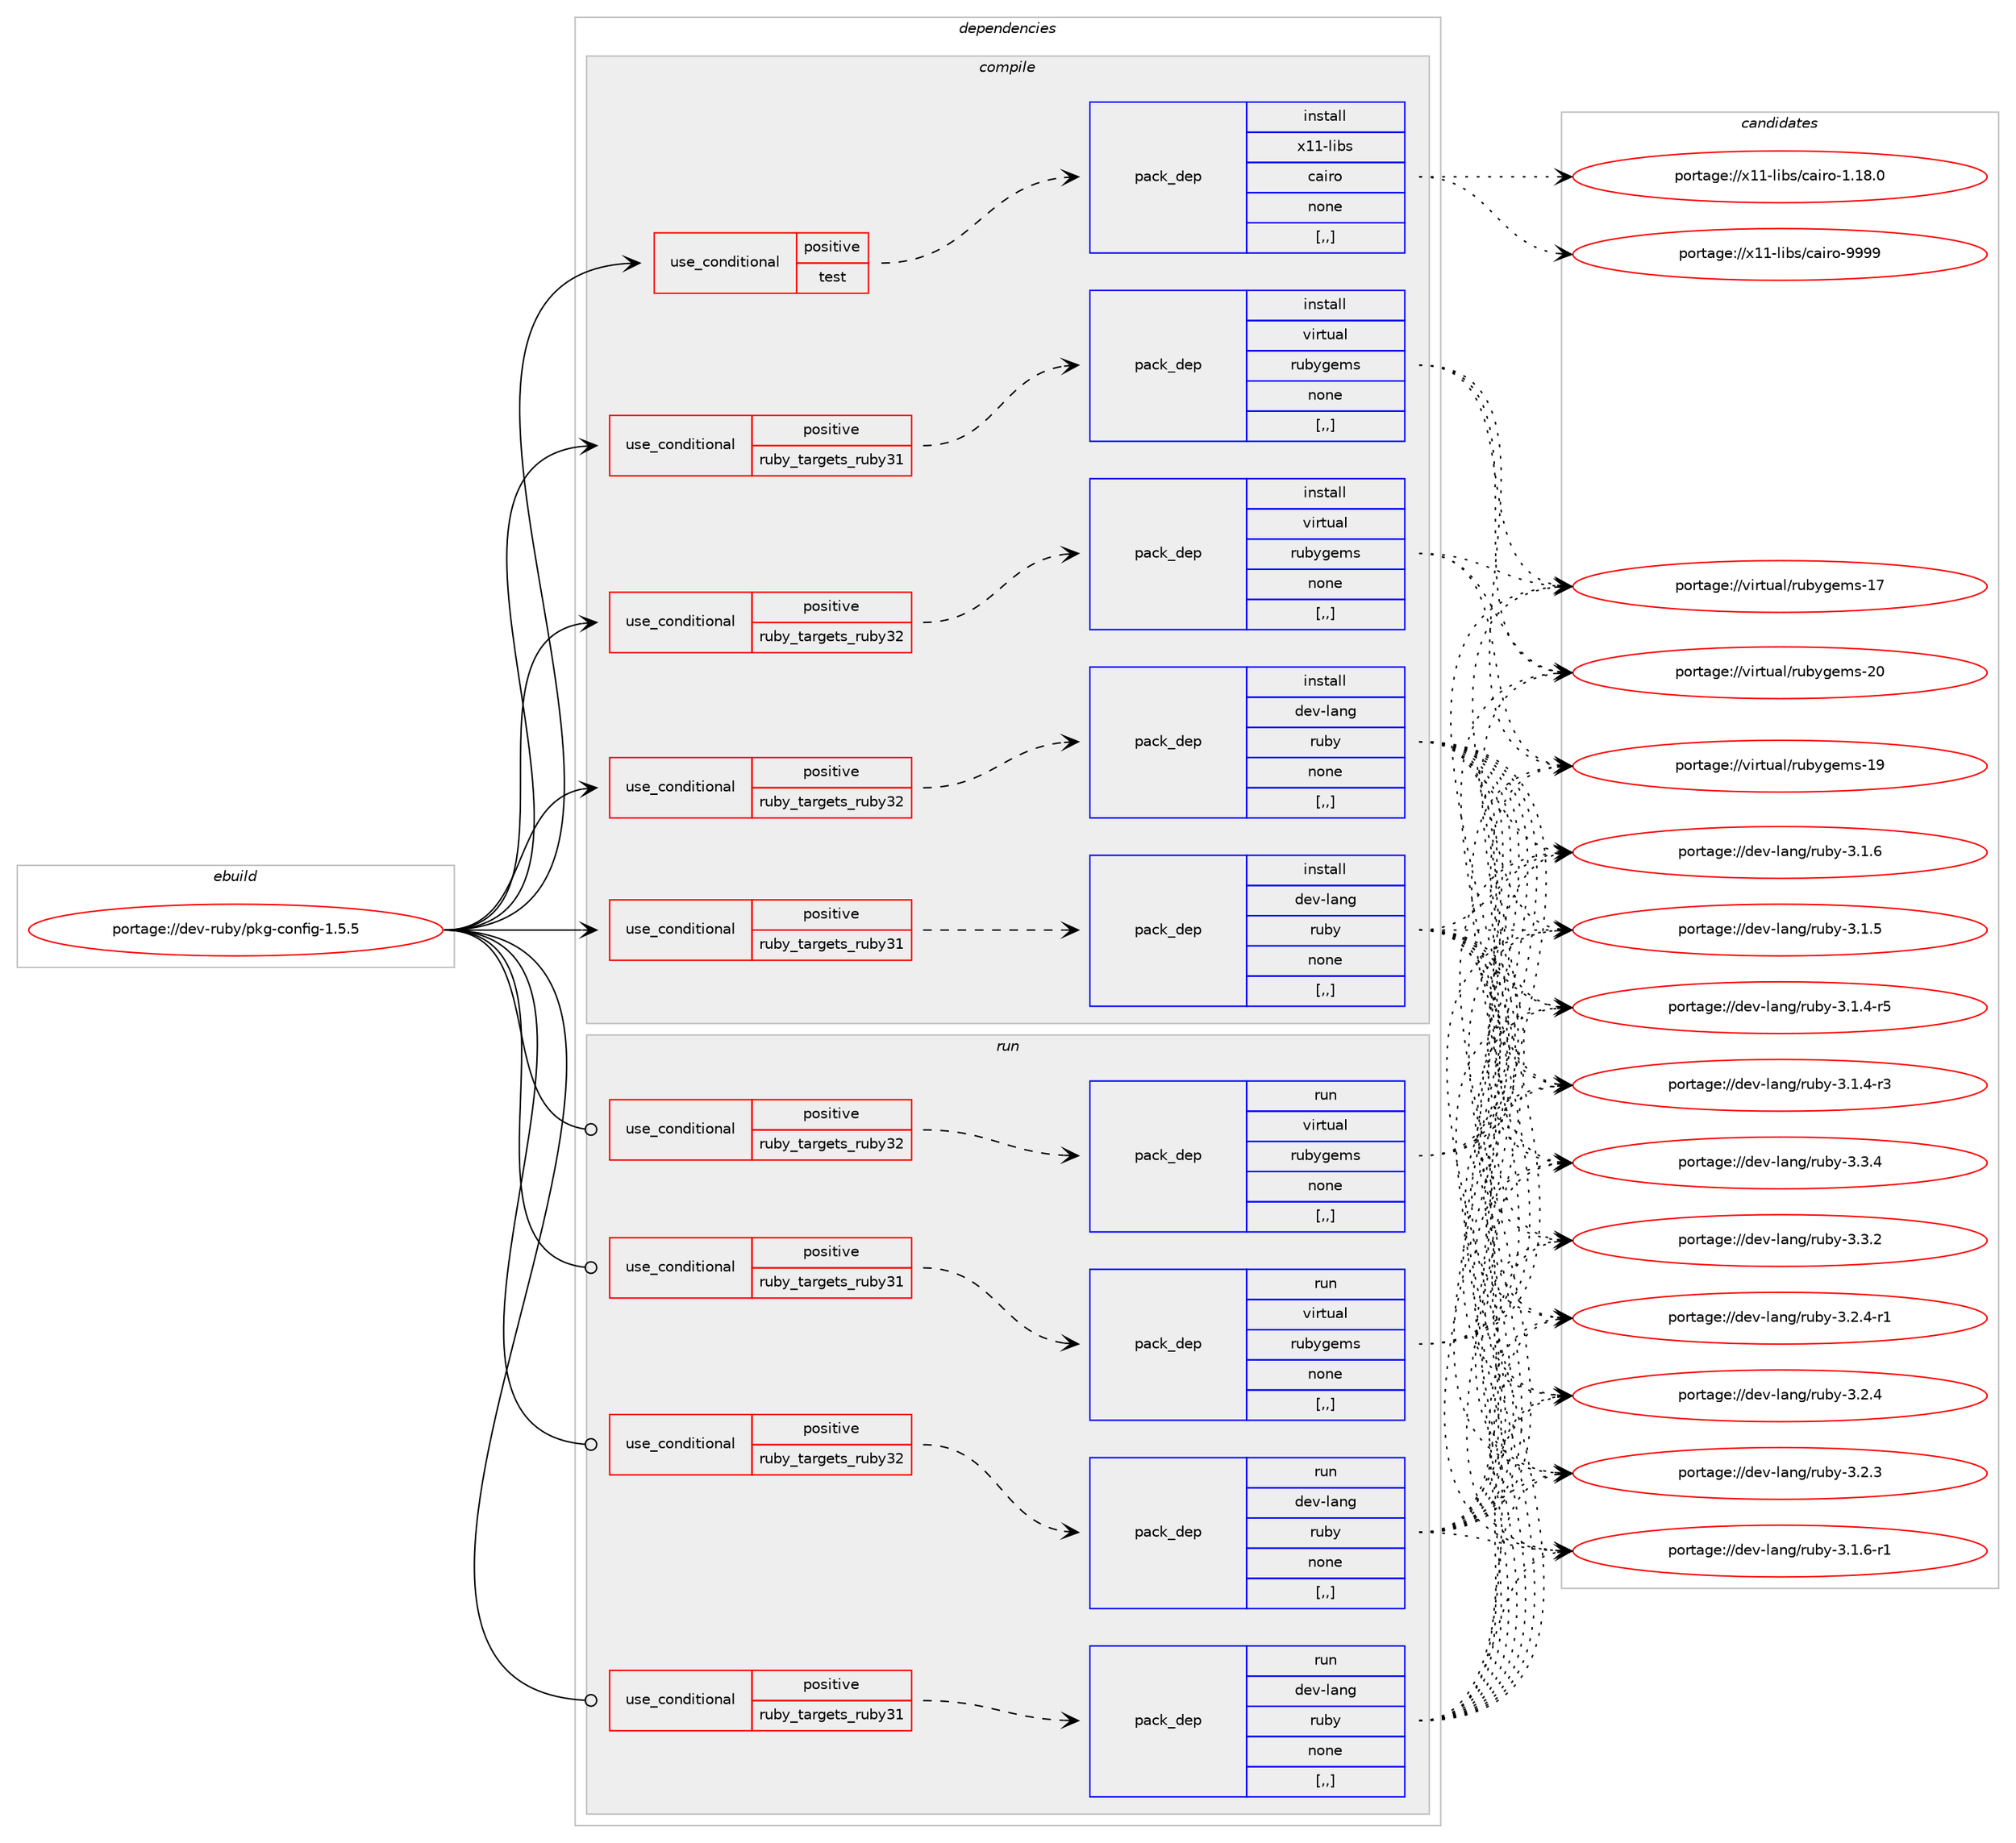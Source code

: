 digraph prolog {

# *************
# Graph options
# *************

newrank=true;
concentrate=true;
compound=true;
graph [rankdir=LR,fontname=Helvetica,fontsize=10,ranksep=1.5];#, ranksep=2.5, nodesep=0.2];
edge  [arrowhead=vee];
node  [fontname=Helvetica,fontsize=10];

# **********
# The ebuild
# **********

subgraph cluster_leftcol {
color=gray;
rank=same;
label=<<i>ebuild</i>>;
id [label="portage://dev-ruby/pkg-config-1.5.5", color=red, width=4, href="../dev-ruby/pkg-config-1.5.5.svg"];
}

# ****************
# The dependencies
# ****************

subgraph cluster_midcol {
color=gray;
label=<<i>dependencies</i>>;
subgraph cluster_compile {
fillcolor="#eeeeee";
style=filled;
label=<<i>compile</i>>;
subgraph cond52286 {
dependency193435 [label=<<TABLE BORDER="0" CELLBORDER="1" CELLSPACING="0" CELLPADDING="4"><TR><TD ROWSPAN="3" CELLPADDING="10">use_conditional</TD></TR><TR><TD>positive</TD></TR><TR><TD>ruby_targets_ruby31</TD></TR></TABLE>>, shape=none, color=red];
subgraph pack139806 {
dependency193436 [label=<<TABLE BORDER="0" CELLBORDER="1" CELLSPACING="0" CELLPADDING="4" WIDTH="220"><TR><TD ROWSPAN="6" CELLPADDING="30">pack_dep</TD></TR><TR><TD WIDTH="110">install</TD></TR><TR><TD>dev-lang</TD></TR><TR><TD>ruby</TD></TR><TR><TD>none</TD></TR><TR><TD>[,,]</TD></TR></TABLE>>, shape=none, color=blue];
}
dependency193435:e -> dependency193436:w [weight=20,style="dashed",arrowhead="vee"];
}
id:e -> dependency193435:w [weight=20,style="solid",arrowhead="vee"];
subgraph cond52287 {
dependency193437 [label=<<TABLE BORDER="0" CELLBORDER="1" CELLSPACING="0" CELLPADDING="4"><TR><TD ROWSPAN="3" CELLPADDING="10">use_conditional</TD></TR><TR><TD>positive</TD></TR><TR><TD>ruby_targets_ruby31</TD></TR></TABLE>>, shape=none, color=red];
subgraph pack139807 {
dependency193438 [label=<<TABLE BORDER="0" CELLBORDER="1" CELLSPACING="0" CELLPADDING="4" WIDTH="220"><TR><TD ROWSPAN="6" CELLPADDING="30">pack_dep</TD></TR><TR><TD WIDTH="110">install</TD></TR><TR><TD>virtual</TD></TR><TR><TD>rubygems</TD></TR><TR><TD>none</TD></TR><TR><TD>[,,]</TD></TR></TABLE>>, shape=none, color=blue];
}
dependency193437:e -> dependency193438:w [weight=20,style="dashed",arrowhead="vee"];
}
id:e -> dependency193437:w [weight=20,style="solid",arrowhead="vee"];
subgraph cond52288 {
dependency193439 [label=<<TABLE BORDER="0" CELLBORDER="1" CELLSPACING="0" CELLPADDING="4"><TR><TD ROWSPAN="3" CELLPADDING="10">use_conditional</TD></TR><TR><TD>positive</TD></TR><TR><TD>ruby_targets_ruby32</TD></TR></TABLE>>, shape=none, color=red];
subgraph pack139808 {
dependency193440 [label=<<TABLE BORDER="0" CELLBORDER="1" CELLSPACING="0" CELLPADDING="4" WIDTH="220"><TR><TD ROWSPAN="6" CELLPADDING="30">pack_dep</TD></TR><TR><TD WIDTH="110">install</TD></TR><TR><TD>dev-lang</TD></TR><TR><TD>ruby</TD></TR><TR><TD>none</TD></TR><TR><TD>[,,]</TD></TR></TABLE>>, shape=none, color=blue];
}
dependency193439:e -> dependency193440:w [weight=20,style="dashed",arrowhead="vee"];
}
id:e -> dependency193439:w [weight=20,style="solid",arrowhead="vee"];
subgraph cond52289 {
dependency193441 [label=<<TABLE BORDER="0" CELLBORDER="1" CELLSPACING="0" CELLPADDING="4"><TR><TD ROWSPAN="3" CELLPADDING="10">use_conditional</TD></TR><TR><TD>positive</TD></TR><TR><TD>ruby_targets_ruby32</TD></TR></TABLE>>, shape=none, color=red];
subgraph pack139809 {
dependency193442 [label=<<TABLE BORDER="0" CELLBORDER="1" CELLSPACING="0" CELLPADDING="4" WIDTH="220"><TR><TD ROWSPAN="6" CELLPADDING="30">pack_dep</TD></TR><TR><TD WIDTH="110">install</TD></TR><TR><TD>virtual</TD></TR><TR><TD>rubygems</TD></TR><TR><TD>none</TD></TR><TR><TD>[,,]</TD></TR></TABLE>>, shape=none, color=blue];
}
dependency193441:e -> dependency193442:w [weight=20,style="dashed",arrowhead="vee"];
}
id:e -> dependency193441:w [weight=20,style="solid",arrowhead="vee"];
subgraph cond52290 {
dependency193443 [label=<<TABLE BORDER="0" CELLBORDER="1" CELLSPACING="0" CELLPADDING="4"><TR><TD ROWSPAN="3" CELLPADDING="10">use_conditional</TD></TR><TR><TD>positive</TD></TR><TR><TD>test</TD></TR></TABLE>>, shape=none, color=red];
subgraph pack139810 {
dependency193444 [label=<<TABLE BORDER="0" CELLBORDER="1" CELLSPACING="0" CELLPADDING="4" WIDTH="220"><TR><TD ROWSPAN="6" CELLPADDING="30">pack_dep</TD></TR><TR><TD WIDTH="110">install</TD></TR><TR><TD>x11-libs</TD></TR><TR><TD>cairo</TD></TR><TR><TD>none</TD></TR><TR><TD>[,,]</TD></TR></TABLE>>, shape=none, color=blue];
}
dependency193443:e -> dependency193444:w [weight=20,style="dashed",arrowhead="vee"];
}
id:e -> dependency193443:w [weight=20,style="solid",arrowhead="vee"];
}
subgraph cluster_compileandrun {
fillcolor="#eeeeee";
style=filled;
label=<<i>compile and run</i>>;
}
subgraph cluster_run {
fillcolor="#eeeeee";
style=filled;
label=<<i>run</i>>;
subgraph cond52291 {
dependency193445 [label=<<TABLE BORDER="0" CELLBORDER="1" CELLSPACING="0" CELLPADDING="4"><TR><TD ROWSPAN="3" CELLPADDING="10">use_conditional</TD></TR><TR><TD>positive</TD></TR><TR><TD>ruby_targets_ruby31</TD></TR></TABLE>>, shape=none, color=red];
subgraph pack139811 {
dependency193446 [label=<<TABLE BORDER="0" CELLBORDER="1" CELLSPACING="0" CELLPADDING="4" WIDTH="220"><TR><TD ROWSPAN="6" CELLPADDING="30">pack_dep</TD></TR><TR><TD WIDTH="110">run</TD></TR><TR><TD>dev-lang</TD></TR><TR><TD>ruby</TD></TR><TR><TD>none</TD></TR><TR><TD>[,,]</TD></TR></TABLE>>, shape=none, color=blue];
}
dependency193445:e -> dependency193446:w [weight=20,style="dashed",arrowhead="vee"];
}
id:e -> dependency193445:w [weight=20,style="solid",arrowhead="odot"];
subgraph cond52292 {
dependency193447 [label=<<TABLE BORDER="0" CELLBORDER="1" CELLSPACING="0" CELLPADDING="4"><TR><TD ROWSPAN="3" CELLPADDING="10">use_conditional</TD></TR><TR><TD>positive</TD></TR><TR><TD>ruby_targets_ruby31</TD></TR></TABLE>>, shape=none, color=red];
subgraph pack139812 {
dependency193448 [label=<<TABLE BORDER="0" CELLBORDER="1" CELLSPACING="0" CELLPADDING="4" WIDTH="220"><TR><TD ROWSPAN="6" CELLPADDING="30">pack_dep</TD></TR><TR><TD WIDTH="110">run</TD></TR><TR><TD>virtual</TD></TR><TR><TD>rubygems</TD></TR><TR><TD>none</TD></TR><TR><TD>[,,]</TD></TR></TABLE>>, shape=none, color=blue];
}
dependency193447:e -> dependency193448:w [weight=20,style="dashed",arrowhead="vee"];
}
id:e -> dependency193447:w [weight=20,style="solid",arrowhead="odot"];
subgraph cond52293 {
dependency193449 [label=<<TABLE BORDER="0" CELLBORDER="1" CELLSPACING="0" CELLPADDING="4"><TR><TD ROWSPAN="3" CELLPADDING="10">use_conditional</TD></TR><TR><TD>positive</TD></TR><TR><TD>ruby_targets_ruby32</TD></TR></TABLE>>, shape=none, color=red];
subgraph pack139813 {
dependency193450 [label=<<TABLE BORDER="0" CELLBORDER="1" CELLSPACING="0" CELLPADDING="4" WIDTH="220"><TR><TD ROWSPAN="6" CELLPADDING="30">pack_dep</TD></TR><TR><TD WIDTH="110">run</TD></TR><TR><TD>dev-lang</TD></TR><TR><TD>ruby</TD></TR><TR><TD>none</TD></TR><TR><TD>[,,]</TD></TR></TABLE>>, shape=none, color=blue];
}
dependency193449:e -> dependency193450:w [weight=20,style="dashed",arrowhead="vee"];
}
id:e -> dependency193449:w [weight=20,style="solid",arrowhead="odot"];
subgraph cond52294 {
dependency193451 [label=<<TABLE BORDER="0" CELLBORDER="1" CELLSPACING="0" CELLPADDING="4"><TR><TD ROWSPAN="3" CELLPADDING="10">use_conditional</TD></TR><TR><TD>positive</TD></TR><TR><TD>ruby_targets_ruby32</TD></TR></TABLE>>, shape=none, color=red];
subgraph pack139814 {
dependency193452 [label=<<TABLE BORDER="0" CELLBORDER="1" CELLSPACING="0" CELLPADDING="4" WIDTH="220"><TR><TD ROWSPAN="6" CELLPADDING="30">pack_dep</TD></TR><TR><TD WIDTH="110">run</TD></TR><TR><TD>virtual</TD></TR><TR><TD>rubygems</TD></TR><TR><TD>none</TD></TR><TR><TD>[,,]</TD></TR></TABLE>>, shape=none, color=blue];
}
dependency193451:e -> dependency193452:w [weight=20,style="dashed",arrowhead="vee"];
}
id:e -> dependency193451:w [weight=20,style="solid",arrowhead="odot"];
}
}

# **************
# The candidates
# **************

subgraph cluster_choices {
rank=same;
color=gray;
label=<<i>candidates</i>>;

subgraph choice139806 {
color=black;
nodesep=1;
choice10010111845108971101034711411798121455146514652 [label="portage://dev-lang/ruby-3.3.4", color=red, width=4,href="../dev-lang/ruby-3.3.4.svg"];
choice10010111845108971101034711411798121455146514650 [label="portage://dev-lang/ruby-3.3.2", color=red, width=4,href="../dev-lang/ruby-3.3.2.svg"];
choice100101118451089711010347114117981214551465046524511449 [label="portage://dev-lang/ruby-3.2.4-r1", color=red, width=4,href="../dev-lang/ruby-3.2.4-r1.svg"];
choice10010111845108971101034711411798121455146504652 [label="portage://dev-lang/ruby-3.2.4", color=red, width=4,href="../dev-lang/ruby-3.2.4.svg"];
choice10010111845108971101034711411798121455146504651 [label="portage://dev-lang/ruby-3.2.3", color=red, width=4,href="../dev-lang/ruby-3.2.3.svg"];
choice100101118451089711010347114117981214551464946544511449 [label="portage://dev-lang/ruby-3.1.6-r1", color=red, width=4,href="../dev-lang/ruby-3.1.6-r1.svg"];
choice10010111845108971101034711411798121455146494654 [label="portage://dev-lang/ruby-3.1.6", color=red, width=4,href="../dev-lang/ruby-3.1.6.svg"];
choice10010111845108971101034711411798121455146494653 [label="portage://dev-lang/ruby-3.1.5", color=red, width=4,href="../dev-lang/ruby-3.1.5.svg"];
choice100101118451089711010347114117981214551464946524511453 [label="portage://dev-lang/ruby-3.1.4-r5", color=red, width=4,href="../dev-lang/ruby-3.1.4-r5.svg"];
choice100101118451089711010347114117981214551464946524511451 [label="portage://dev-lang/ruby-3.1.4-r3", color=red, width=4,href="../dev-lang/ruby-3.1.4-r3.svg"];
dependency193436:e -> choice10010111845108971101034711411798121455146514652:w [style=dotted,weight="100"];
dependency193436:e -> choice10010111845108971101034711411798121455146514650:w [style=dotted,weight="100"];
dependency193436:e -> choice100101118451089711010347114117981214551465046524511449:w [style=dotted,weight="100"];
dependency193436:e -> choice10010111845108971101034711411798121455146504652:w [style=dotted,weight="100"];
dependency193436:e -> choice10010111845108971101034711411798121455146504651:w [style=dotted,weight="100"];
dependency193436:e -> choice100101118451089711010347114117981214551464946544511449:w [style=dotted,weight="100"];
dependency193436:e -> choice10010111845108971101034711411798121455146494654:w [style=dotted,weight="100"];
dependency193436:e -> choice10010111845108971101034711411798121455146494653:w [style=dotted,weight="100"];
dependency193436:e -> choice100101118451089711010347114117981214551464946524511453:w [style=dotted,weight="100"];
dependency193436:e -> choice100101118451089711010347114117981214551464946524511451:w [style=dotted,weight="100"];
}
subgraph choice139807 {
color=black;
nodesep=1;
choice118105114116117971084711411798121103101109115455048 [label="portage://virtual/rubygems-20", color=red, width=4,href="../virtual/rubygems-20.svg"];
choice118105114116117971084711411798121103101109115454957 [label="portage://virtual/rubygems-19", color=red, width=4,href="../virtual/rubygems-19.svg"];
choice118105114116117971084711411798121103101109115454955 [label="portage://virtual/rubygems-17", color=red, width=4,href="../virtual/rubygems-17.svg"];
dependency193438:e -> choice118105114116117971084711411798121103101109115455048:w [style=dotted,weight="100"];
dependency193438:e -> choice118105114116117971084711411798121103101109115454957:w [style=dotted,weight="100"];
dependency193438:e -> choice118105114116117971084711411798121103101109115454955:w [style=dotted,weight="100"];
}
subgraph choice139808 {
color=black;
nodesep=1;
choice10010111845108971101034711411798121455146514652 [label="portage://dev-lang/ruby-3.3.4", color=red, width=4,href="../dev-lang/ruby-3.3.4.svg"];
choice10010111845108971101034711411798121455146514650 [label="portage://dev-lang/ruby-3.3.2", color=red, width=4,href="../dev-lang/ruby-3.3.2.svg"];
choice100101118451089711010347114117981214551465046524511449 [label="portage://dev-lang/ruby-3.2.4-r1", color=red, width=4,href="../dev-lang/ruby-3.2.4-r1.svg"];
choice10010111845108971101034711411798121455146504652 [label="portage://dev-lang/ruby-3.2.4", color=red, width=4,href="../dev-lang/ruby-3.2.4.svg"];
choice10010111845108971101034711411798121455146504651 [label="portage://dev-lang/ruby-3.2.3", color=red, width=4,href="../dev-lang/ruby-3.2.3.svg"];
choice100101118451089711010347114117981214551464946544511449 [label="portage://dev-lang/ruby-3.1.6-r1", color=red, width=4,href="../dev-lang/ruby-3.1.6-r1.svg"];
choice10010111845108971101034711411798121455146494654 [label="portage://dev-lang/ruby-3.1.6", color=red, width=4,href="../dev-lang/ruby-3.1.6.svg"];
choice10010111845108971101034711411798121455146494653 [label="portage://dev-lang/ruby-3.1.5", color=red, width=4,href="../dev-lang/ruby-3.1.5.svg"];
choice100101118451089711010347114117981214551464946524511453 [label="portage://dev-lang/ruby-3.1.4-r5", color=red, width=4,href="../dev-lang/ruby-3.1.4-r5.svg"];
choice100101118451089711010347114117981214551464946524511451 [label="portage://dev-lang/ruby-3.1.4-r3", color=red, width=4,href="../dev-lang/ruby-3.1.4-r3.svg"];
dependency193440:e -> choice10010111845108971101034711411798121455146514652:w [style=dotted,weight="100"];
dependency193440:e -> choice10010111845108971101034711411798121455146514650:w [style=dotted,weight="100"];
dependency193440:e -> choice100101118451089711010347114117981214551465046524511449:w [style=dotted,weight="100"];
dependency193440:e -> choice10010111845108971101034711411798121455146504652:w [style=dotted,weight="100"];
dependency193440:e -> choice10010111845108971101034711411798121455146504651:w [style=dotted,weight="100"];
dependency193440:e -> choice100101118451089711010347114117981214551464946544511449:w [style=dotted,weight="100"];
dependency193440:e -> choice10010111845108971101034711411798121455146494654:w [style=dotted,weight="100"];
dependency193440:e -> choice10010111845108971101034711411798121455146494653:w [style=dotted,weight="100"];
dependency193440:e -> choice100101118451089711010347114117981214551464946524511453:w [style=dotted,weight="100"];
dependency193440:e -> choice100101118451089711010347114117981214551464946524511451:w [style=dotted,weight="100"];
}
subgraph choice139809 {
color=black;
nodesep=1;
choice118105114116117971084711411798121103101109115455048 [label="portage://virtual/rubygems-20", color=red, width=4,href="../virtual/rubygems-20.svg"];
choice118105114116117971084711411798121103101109115454957 [label="portage://virtual/rubygems-19", color=red, width=4,href="../virtual/rubygems-19.svg"];
choice118105114116117971084711411798121103101109115454955 [label="portage://virtual/rubygems-17", color=red, width=4,href="../virtual/rubygems-17.svg"];
dependency193442:e -> choice118105114116117971084711411798121103101109115455048:w [style=dotted,weight="100"];
dependency193442:e -> choice118105114116117971084711411798121103101109115454957:w [style=dotted,weight="100"];
dependency193442:e -> choice118105114116117971084711411798121103101109115454955:w [style=dotted,weight="100"];
}
subgraph choice139810 {
color=black;
nodesep=1;
choice120494945108105981154799971051141114557575757 [label="portage://x11-libs/cairo-9999", color=red, width=4,href="../x11-libs/cairo-9999.svg"];
choice1204949451081059811547999710511411145494649564648 [label="portage://x11-libs/cairo-1.18.0", color=red, width=4,href="../x11-libs/cairo-1.18.0.svg"];
dependency193444:e -> choice120494945108105981154799971051141114557575757:w [style=dotted,weight="100"];
dependency193444:e -> choice1204949451081059811547999710511411145494649564648:w [style=dotted,weight="100"];
}
subgraph choice139811 {
color=black;
nodesep=1;
choice10010111845108971101034711411798121455146514652 [label="portage://dev-lang/ruby-3.3.4", color=red, width=4,href="../dev-lang/ruby-3.3.4.svg"];
choice10010111845108971101034711411798121455146514650 [label="portage://dev-lang/ruby-3.3.2", color=red, width=4,href="../dev-lang/ruby-3.3.2.svg"];
choice100101118451089711010347114117981214551465046524511449 [label="portage://dev-lang/ruby-3.2.4-r1", color=red, width=4,href="../dev-lang/ruby-3.2.4-r1.svg"];
choice10010111845108971101034711411798121455146504652 [label="portage://dev-lang/ruby-3.2.4", color=red, width=4,href="../dev-lang/ruby-3.2.4.svg"];
choice10010111845108971101034711411798121455146504651 [label="portage://dev-lang/ruby-3.2.3", color=red, width=4,href="../dev-lang/ruby-3.2.3.svg"];
choice100101118451089711010347114117981214551464946544511449 [label="portage://dev-lang/ruby-3.1.6-r1", color=red, width=4,href="../dev-lang/ruby-3.1.6-r1.svg"];
choice10010111845108971101034711411798121455146494654 [label="portage://dev-lang/ruby-3.1.6", color=red, width=4,href="../dev-lang/ruby-3.1.6.svg"];
choice10010111845108971101034711411798121455146494653 [label="portage://dev-lang/ruby-3.1.5", color=red, width=4,href="../dev-lang/ruby-3.1.5.svg"];
choice100101118451089711010347114117981214551464946524511453 [label="portage://dev-lang/ruby-3.1.4-r5", color=red, width=4,href="../dev-lang/ruby-3.1.4-r5.svg"];
choice100101118451089711010347114117981214551464946524511451 [label="portage://dev-lang/ruby-3.1.4-r3", color=red, width=4,href="../dev-lang/ruby-3.1.4-r3.svg"];
dependency193446:e -> choice10010111845108971101034711411798121455146514652:w [style=dotted,weight="100"];
dependency193446:e -> choice10010111845108971101034711411798121455146514650:w [style=dotted,weight="100"];
dependency193446:e -> choice100101118451089711010347114117981214551465046524511449:w [style=dotted,weight="100"];
dependency193446:e -> choice10010111845108971101034711411798121455146504652:w [style=dotted,weight="100"];
dependency193446:e -> choice10010111845108971101034711411798121455146504651:w [style=dotted,weight="100"];
dependency193446:e -> choice100101118451089711010347114117981214551464946544511449:w [style=dotted,weight="100"];
dependency193446:e -> choice10010111845108971101034711411798121455146494654:w [style=dotted,weight="100"];
dependency193446:e -> choice10010111845108971101034711411798121455146494653:w [style=dotted,weight="100"];
dependency193446:e -> choice100101118451089711010347114117981214551464946524511453:w [style=dotted,weight="100"];
dependency193446:e -> choice100101118451089711010347114117981214551464946524511451:w [style=dotted,weight="100"];
}
subgraph choice139812 {
color=black;
nodesep=1;
choice118105114116117971084711411798121103101109115455048 [label="portage://virtual/rubygems-20", color=red, width=4,href="../virtual/rubygems-20.svg"];
choice118105114116117971084711411798121103101109115454957 [label="portage://virtual/rubygems-19", color=red, width=4,href="../virtual/rubygems-19.svg"];
choice118105114116117971084711411798121103101109115454955 [label="portage://virtual/rubygems-17", color=red, width=4,href="../virtual/rubygems-17.svg"];
dependency193448:e -> choice118105114116117971084711411798121103101109115455048:w [style=dotted,weight="100"];
dependency193448:e -> choice118105114116117971084711411798121103101109115454957:w [style=dotted,weight="100"];
dependency193448:e -> choice118105114116117971084711411798121103101109115454955:w [style=dotted,weight="100"];
}
subgraph choice139813 {
color=black;
nodesep=1;
choice10010111845108971101034711411798121455146514652 [label="portage://dev-lang/ruby-3.3.4", color=red, width=4,href="../dev-lang/ruby-3.3.4.svg"];
choice10010111845108971101034711411798121455146514650 [label="portage://dev-lang/ruby-3.3.2", color=red, width=4,href="../dev-lang/ruby-3.3.2.svg"];
choice100101118451089711010347114117981214551465046524511449 [label="portage://dev-lang/ruby-3.2.4-r1", color=red, width=4,href="../dev-lang/ruby-3.2.4-r1.svg"];
choice10010111845108971101034711411798121455146504652 [label="portage://dev-lang/ruby-3.2.4", color=red, width=4,href="../dev-lang/ruby-3.2.4.svg"];
choice10010111845108971101034711411798121455146504651 [label="portage://dev-lang/ruby-3.2.3", color=red, width=4,href="../dev-lang/ruby-3.2.3.svg"];
choice100101118451089711010347114117981214551464946544511449 [label="portage://dev-lang/ruby-3.1.6-r1", color=red, width=4,href="../dev-lang/ruby-3.1.6-r1.svg"];
choice10010111845108971101034711411798121455146494654 [label="portage://dev-lang/ruby-3.1.6", color=red, width=4,href="../dev-lang/ruby-3.1.6.svg"];
choice10010111845108971101034711411798121455146494653 [label="portage://dev-lang/ruby-3.1.5", color=red, width=4,href="../dev-lang/ruby-3.1.5.svg"];
choice100101118451089711010347114117981214551464946524511453 [label="portage://dev-lang/ruby-3.1.4-r5", color=red, width=4,href="../dev-lang/ruby-3.1.4-r5.svg"];
choice100101118451089711010347114117981214551464946524511451 [label="portage://dev-lang/ruby-3.1.4-r3", color=red, width=4,href="../dev-lang/ruby-3.1.4-r3.svg"];
dependency193450:e -> choice10010111845108971101034711411798121455146514652:w [style=dotted,weight="100"];
dependency193450:e -> choice10010111845108971101034711411798121455146514650:w [style=dotted,weight="100"];
dependency193450:e -> choice100101118451089711010347114117981214551465046524511449:w [style=dotted,weight="100"];
dependency193450:e -> choice10010111845108971101034711411798121455146504652:w [style=dotted,weight="100"];
dependency193450:e -> choice10010111845108971101034711411798121455146504651:w [style=dotted,weight="100"];
dependency193450:e -> choice100101118451089711010347114117981214551464946544511449:w [style=dotted,weight="100"];
dependency193450:e -> choice10010111845108971101034711411798121455146494654:w [style=dotted,weight="100"];
dependency193450:e -> choice10010111845108971101034711411798121455146494653:w [style=dotted,weight="100"];
dependency193450:e -> choice100101118451089711010347114117981214551464946524511453:w [style=dotted,weight="100"];
dependency193450:e -> choice100101118451089711010347114117981214551464946524511451:w [style=dotted,weight="100"];
}
subgraph choice139814 {
color=black;
nodesep=1;
choice118105114116117971084711411798121103101109115455048 [label="portage://virtual/rubygems-20", color=red, width=4,href="../virtual/rubygems-20.svg"];
choice118105114116117971084711411798121103101109115454957 [label="portage://virtual/rubygems-19", color=red, width=4,href="../virtual/rubygems-19.svg"];
choice118105114116117971084711411798121103101109115454955 [label="portage://virtual/rubygems-17", color=red, width=4,href="../virtual/rubygems-17.svg"];
dependency193452:e -> choice118105114116117971084711411798121103101109115455048:w [style=dotted,weight="100"];
dependency193452:e -> choice118105114116117971084711411798121103101109115454957:w [style=dotted,weight="100"];
dependency193452:e -> choice118105114116117971084711411798121103101109115454955:w [style=dotted,weight="100"];
}
}

}
